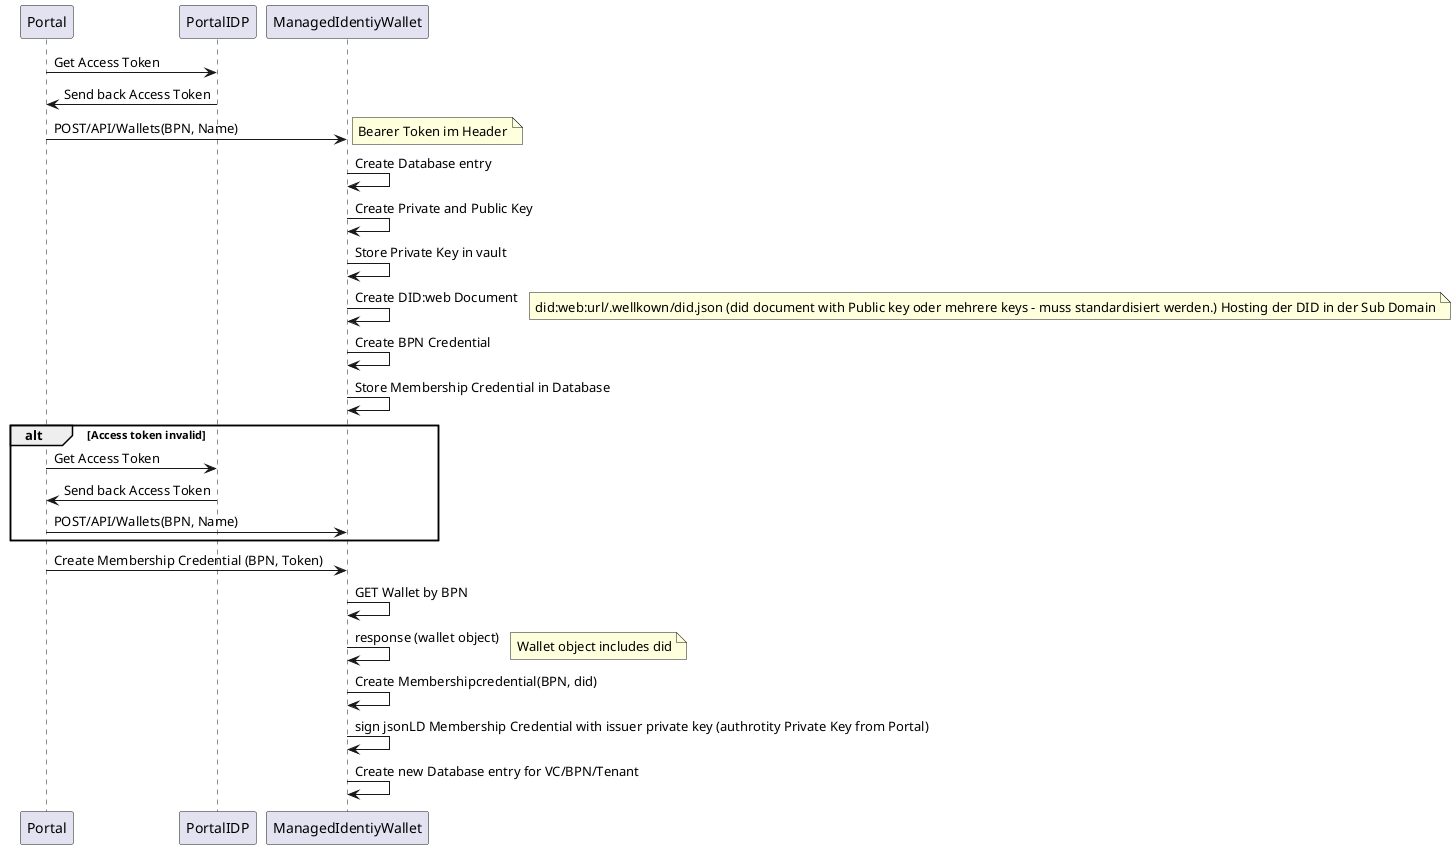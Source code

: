 @startuml

participant Portal as Portal
participant PortalIDP as PIDP 
participant ManagedIdentiyWallet as MIW

Portal -> PIDP: Get Access Token
PIDP -> Portal : Send back Access Token
Portal -> MIW: POST/API/Wallets(BPN, Name)
note right: Bearer Token im Header
MIW -> MIW: Create Database entry 
MIW -> MIW: Create Private and Public Key
MIW -> MIW: Store Private Key in vault
MIW -> MIW: Create DID:web Document 
note right: did:web:url/.wellkown/did.json (did document with Public key oder mehrere keys - muss standardisiert werden.) Hosting der DID in der Sub Domain
MIW -> MIW: Create BPN Credential
MIW -> MIW: Store Membership Credential in Database

alt Access token invalid
    Portal -> PIDP: Get Access Token
    PIDP -> Portal : Send back Access Token
    Portal -> MIW: POST/API/Wallets(BPN, Name)
end

Portal -> MIW: Create Membership Credential (BPN, Token)
MIW-> MIW: GET Wallet by BPN 
 MIW-> MIW: response (wallet object)
note right: Wallet object includes did
MIW-> MIW: Create Membershipcredential(BPN, did)
MIW-> MIW: sign jsonLD Membership Credential with issuer private key (authrotity Private Key from Portal)
MIW-> MIW: Create new Database entry for VC/BPN/Tenant 

@enduml